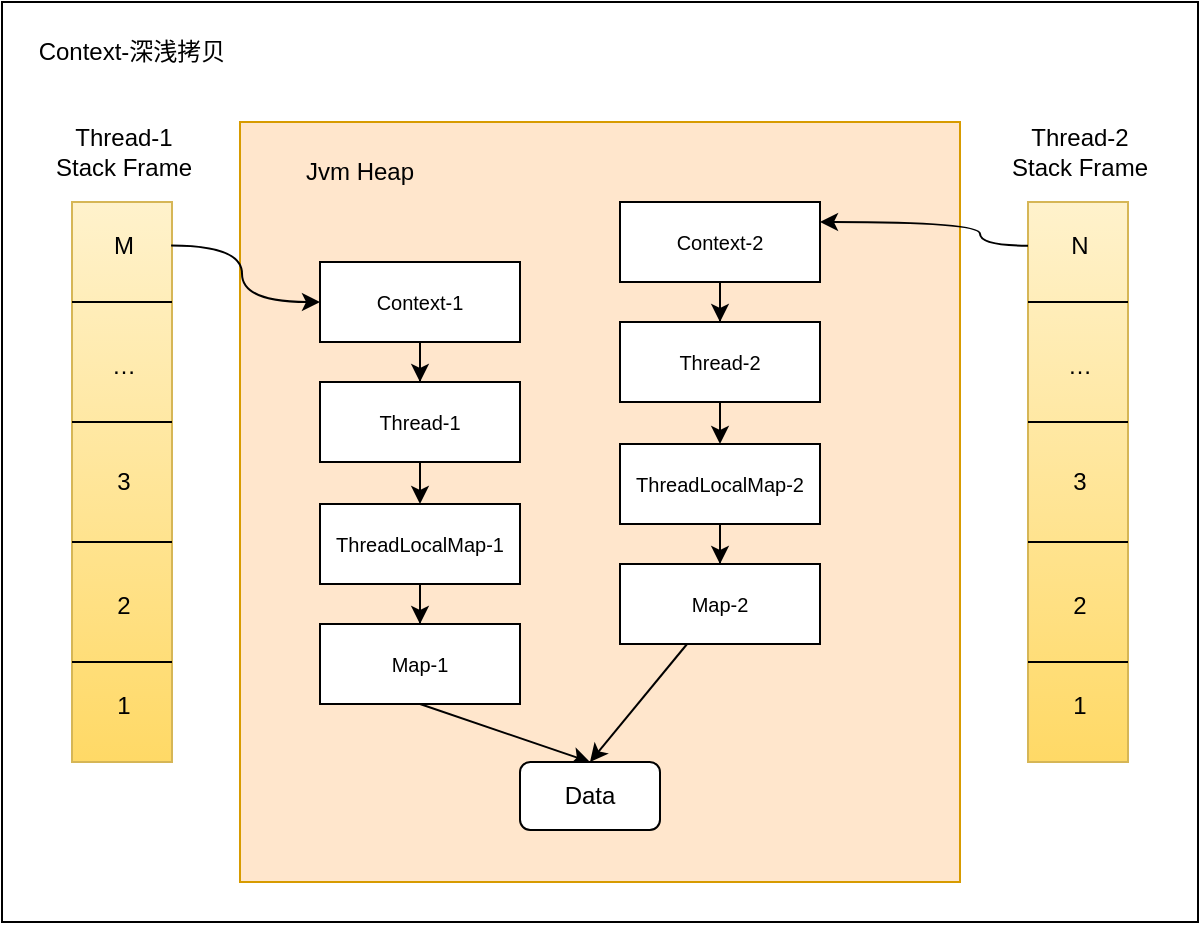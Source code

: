 <mxfile version="24.4.13" type="github">
  <diagram name="第 1 页" id="g26ovN0Hiqw2VFIlpo5D">
    <mxGraphModel dx="1195" dy="584" grid="1" gridSize="10" guides="1" tooltips="1" connect="1" arrows="1" fold="1" page="1" pageScale="1" pageWidth="1169" pageHeight="827" math="0" shadow="0">
      <root>
        <mxCell id="0" />
        <mxCell id="1" parent="0" />
        <mxCell id="PCZND6x2Az523Irm6-EB-130" value="" style="rounded=0;whiteSpace=wrap;html=1;" vertex="1" parent="1">
          <mxGeometry x="71" y="140" width="598" height="460" as="geometry" />
        </mxCell>
        <mxCell id="PCZND6x2Az523Irm6-EB-6" value="" style="rounded=0;whiteSpace=wrap;html=1;fillColor=#ffe6cc;strokeColor=#d79b00;" vertex="1" parent="1">
          <mxGeometry x="190" y="200" width="360" height="380" as="geometry" />
        </mxCell>
        <mxCell id="PCZND6x2Az523Irm6-EB-74" value="" style="group" vertex="1" connectable="0" parent="1">
          <mxGeometry x="95" y="200" width="74" height="320" as="geometry" />
        </mxCell>
        <mxCell id="PCZND6x2Az523Irm6-EB-29" value="" style="group" vertex="1" connectable="0" parent="PCZND6x2Az523Irm6-EB-74">
          <mxGeometry x="7" y="40" width="60" height="280" as="geometry" />
        </mxCell>
        <mxCell id="PCZND6x2Az523Irm6-EB-30" value="" style="rounded=0;whiteSpace=wrap;html=1;fillColor=#fff2cc;strokeColor=#d6b656;gradientColor=#ffd966;" vertex="1" parent="PCZND6x2Az523Irm6-EB-29">
          <mxGeometry x="4" width="50" height="280" as="geometry" />
        </mxCell>
        <mxCell id="PCZND6x2Az523Irm6-EB-31" value="" style="endArrow=none;html=1;rounded=0;entryX=1;entryY=0.607;entryDx=0;entryDy=0;entryPerimeter=0;" edge="1" parent="PCZND6x2Az523Irm6-EB-29" target="PCZND6x2Az523Irm6-EB-30">
          <mxGeometry width="50" height="50" relative="1" as="geometry">
            <mxPoint x="4" y="170" as="sourcePoint" />
            <mxPoint x="4" y="120" as="targetPoint" />
          </mxGeometry>
        </mxCell>
        <mxCell id="PCZND6x2Az523Irm6-EB-32" value="" style="endArrow=none;html=1;rounded=0;entryX=1;entryY=0.607;entryDx=0;entryDy=0;entryPerimeter=0;" edge="1" parent="PCZND6x2Az523Irm6-EB-29">
          <mxGeometry width="50" height="50" relative="1" as="geometry">
            <mxPoint x="4" y="230" as="sourcePoint" />
            <mxPoint x="54" y="230" as="targetPoint" />
          </mxGeometry>
        </mxCell>
        <mxCell id="PCZND6x2Az523Irm6-EB-33" value="" style="endArrow=none;html=1;rounded=0;entryX=1;entryY=0.607;entryDx=0;entryDy=0;entryPerimeter=0;" edge="1" parent="PCZND6x2Az523Irm6-EB-29">
          <mxGeometry width="50" height="50" relative="1" as="geometry">
            <mxPoint x="4" y="110" as="sourcePoint" />
            <mxPoint x="54" y="110" as="targetPoint" />
          </mxGeometry>
        </mxCell>
        <mxCell id="PCZND6x2Az523Irm6-EB-34" value="" style="endArrow=none;html=1;rounded=0;entryX=1;entryY=0.607;entryDx=0;entryDy=0;entryPerimeter=0;" edge="1" parent="PCZND6x2Az523Irm6-EB-29">
          <mxGeometry width="50" height="50" relative="1" as="geometry">
            <mxPoint x="4" y="50" as="sourcePoint" />
            <mxPoint x="54" y="50" as="targetPoint" />
          </mxGeometry>
        </mxCell>
        <mxCell id="PCZND6x2Az523Irm6-EB-35" value="1" style="text;html=1;align=center;verticalAlign=middle;whiteSpace=wrap;rounded=0;" vertex="1" parent="PCZND6x2Az523Irm6-EB-29">
          <mxGeometry y="237" width="60" height="30" as="geometry" />
        </mxCell>
        <mxCell id="PCZND6x2Az523Irm6-EB-36" value="2" style="text;html=1;align=center;verticalAlign=middle;whiteSpace=wrap;rounded=0;" vertex="1" parent="PCZND6x2Az523Irm6-EB-29">
          <mxGeometry y="187" width="60" height="30" as="geometry" />
        </mxCell>
        <mxCell id="PCZND6x2Az523Irm6-EB-37" value="…" style="text;html=1;align=center;verticalAlign=middle;whiteSpace=wrap;rounded=0;" vertex="1" parent="PCZND6x2Az523Irm6-EB-29">
          <mxGeometry y="67" width="60" height="30" as="geometry" />
        </mxCell>
        <mxCell id="PCZND6x2Az523Irm6-EB-38" value="3" style="text;html=1;align=center;verticalAlign=middle;whiteSpace=wrap;rounded=0;" vertex="1" parent="PCZND6x2Az523Irm6-EB-29">
          <mxGeometry y="125" width="60" height="30" as="geometry" />
        </mxCell>
        <mxCell id="PCZND6x2Az523Irm6-EB-39" value="M" style="text;html=1;align=center;verticalAlign=middle;whiteSpace=wrap;rounded=0;" vertex="1" parent="PCZND6x2Az523Irm6-EB-29">
          <mxGeometry x="10" y="7" width="40" height="30" as="geometry" />
        </mxCell>
        <mxCell id="PCZND6x2Az523Irm6-EB-63" value="&lt;div&gt;Thread-1&lt;/div&gt;&lt;div&gt;Stack Frame&lt;br&gt;&lt;/div&gt;" style="text;html=1;align=center;verticalAlign=middle;whiteSpace=wrap;rounded=0;" vertex="1" parent="PCZND6x2Az523Irm6-EB-74">
          <mxGeometry width="74" height="30" as="geometry" />
        </mxCell>
        <mxCell id="PCZND6x2Az523Irm6-EB-75" value="" style="group" vertex="1" connectable="0" parent="1">
          <mxGeometry x="573" y="200" width="74" height="320" as="geometry" />
        </mxCell>
        <mxCell id="PCZND6x2Az523Irm6-EB-28" value="" style="group" vertex="1" connectable="0" parent="PCZND6x2Az523Irm6-EB-75">
          <mxGeometry x="7" y="40" width="60" height="280" as="geometry" />
        </mxCell>
        <mxCell id="PCZND6x2Az523Irm6-EB-7" value="" style="rounded=0;whiteSpace=wrap;html=1;fillColor=#fff2cc;gradientColor=#ffd966;strokeColor=#d6b656;" vertex="1" parent="PCZND6x2Az523Irm6-EB-28">
          <mxGeometry x="4" width="50" height="280" as="geometry" />
        </mxCell>
        <mxCell id="PCZND6x2Az523Irm6-EB-9" value="" style="endArrow=none;html=1;rounded=0;entryX=1;entryY=0.607;entryDx=0;entryDy=0;entryPerimeter=0;" edge="1" parent="PCZND6x2Az523Irm6-EB-28" target="PCZND6x2Az523Irm6-EB-7">
          <mxGeometry width="50" height="50" relative="1" as="geometry">
            <mxPoint x="4" y="170" as="sourcePoint" />
            <mxPoint x="4" y="120" as="targetPoint" />
          </mxGeometry>
        </mxCell>
        <mxCell id="PCZND6x2Az523Irm6-EB-10" value="" style="endArrow=none;html=1;rounded=0;entryX=1;entryY=0.607;entryDx=0;entryDy=0;entryPerimeter=0;" edge="1" parent="PCZND6x2Az523Irm6-EB-28">
          <mxGeometry width="50" height="50" relative="1" as="geometry">
            <mxPoint x="4" y="230" as="sourcePoint" />
            <mxPoint x="54" y="230" as="targetPoint" />
          </mxGeometry>
        </mxCell>
        <mxCell id="PCZND6x2Az523Irm6-EB-11" value="" style="endArrow=none;html=1;rounded=0;entryX=1;entryY=0.607;entryDx=0;entryDy=0;entryPerimeter=0;" edge="1" parent="PCZND6x2Az523Irm6-EB-28">
          <mxGeometry width="50" height="50" relative="1" as="geometry">
            <mxPoint x="4" y="110" as="sourcePoint" />
            <mxPoint x="54" y="110" as="targetPoint" />
          </mxGeometry>
        </mxCell>
        <mxCell id="PCZND6x2Az523Irm6-EB-12" value="" style="endArrow=none;html=1;rounded=0;entryX=1;entryY=0.607;entryDx=0;entryDy=0;entryPerimeter=0;" edge="1" parent="PCZND6x2Az523Irm6-EB-28">
          <mxGeometry width="50" height="50" relative="1" as="geometry">
            <mxPoint x="4" y="50" as="sourcePoint" />
            <mxPoint x="54" y="50" as="targetPoint" />
          </mxGeometry>
        </mxCell>
        <mxCell id="PCZND6x2Az523Irm6-EB-13" value="1" style="text;html=1;align=center;verticalAlign=middle;whiteSpace=wrap;rounded=0;" vertex="1" parent="PCZND6x2Az523Irm6-EB-28">
          <mxGeometry y="237" width="60" height="30" as="geometry" />
        </mxCell>
        <mxCell id="PCZND6x2Az523Irm6-EB-14" value="2" style="text;html=1;align=center;verticalAlign=middle;whiteSpace=wrap;rounded=0;" vertex="1" parent="PCZND6x2Az523Irm6-EB-28">
          <mxGeometry y="187" width="60" height="30" as="geometry" />
        </mxCell>
        <mxCell id="PCZND6x2Az523Irm6-EB-15" value="…" style="text;html=1;align=center;verticalAlign=middle;whiteSpace=wrap;rounded=0;" vertex="1" parent="PCZND6x2Az523Irm6-EB-28">
          <mxGeometry y="67" width="60" height="30" as="geometry" />
        </mxCell>
        <mxCell id="PCZND6x2Az523Irm6-EB-16" value="3" style="text;html=1;align=center;verticalAlign=middle;whiteSpace=wrap;rounded=0;" vertex="1" parent="PCZND6x2Az523Irm6-EB-28">
          <mxGeometry y="125" width="60" height="30" as="geometry" />
        </mxCell>
        <mxCell id="PCZND6x2Az523Irm6-EB-17" value="N " style="text;html=1;align=center;verticalAlign=middle;whiteSpace=wrap;rounded=0;" vertex="1" parent="PCZND6x2Az523Irm6-EB-28">
          <mxGeometry x="10" y="7" width="40" height="30" as="geometry" />
        </mxCell>
        <mxCell id="PCZND6x2Az523Irm6-EB-40" value="&lt;div&gt;Thread-2&lt;/div&gt;&lt;div&gt;Stack Frame&lt;br&gt;&lt;/div&gt;" style="text;html=1;align=center;verticalAlign=middle;whiteSpace=wrap;rounded=0;" vertex="1" parent="PCZND6x2Az523Irm6-EB-75">
          <mxGeometry width="74" height="30" as="geometry" />
        </mxCell>
        <mxCell id="PCZND6x2Az523Irm6-EB-115" style="edgeStyle=orthogonalEdgeStyle;rounded=0;orthogonalLoop=1;jettySize=auto;html=1;entryX=0.5;entryY=0;entryDx=0;entryDy=0;" edge="1" parent="1" source="PCZND6x2Az523Irm6-EB-80" target="PCZND6x2Az523Irm6-EB-109">
          <mxGeometry relative="1" as="geometry" />
        </mxCell>
        <mxCell id="PCZND6x2Az523Irm6-EB-80" value="Context-1" style="rounded=0;whiteSpace=wrap;html=1;fontSize=10;" vertex="1" parent="1">
          <mxGeometry x="230" y="270" width="100" height="40" as="geometry" />
        </mxCell>
        <mxCell id="PCZND6x2Az523Irm6-EB-119" style="edgeStyle=orthogonalEdgeStyle;rounded=0;orthogonalLoop=1;jettySize=auto;html=1;entryX=0.5;entryY=0;entryDx=0;entryDy=0;" edge="1" parent="1" source="PCZND6x2Az523Irm6-EB-81" target="PCZND6x2Az523Irm6-EB-111">
          <mxGeometry relative="1" as="geometry" />
        </mxCell>
        <mxCell id="PCZND6x2Az523Irm6-EB-81" value="Context-2" style="rounded=0;whiteSpace=wrap;html=1;fontSize=10;" vertex="1" parent="1">
          <mxGeometry x="380" y="240" width="100" height="40" as="geometry" />
        </mxCell>
        <mxCell id="PCZND6x2Az523Irm6-EB-117" style="edgeStyle=orthogonalEdgeStyle;rounded=0;orthogonalLoop=1;jettySize=auto;html=1;entryX=0.5;entryY=0;entryDx=0;entryDy=0;" edge="1" parent="1" source="PCZND6x2Az523Irm6-EB-87" target="PCZND6x2Az523Irm6-EB-91">
          <mxGeometry relative="1" as="geometry" />
        </mxCell>
        <mxCell id="PCZND6x2Az523Irm6-EB-87" value="ThreadLocalMap-1" style="whiteSpace=wrap;html=1;rounded=0;fontSize=10;" vertex="1" parent="1">
          <mxGeometry x="230" y="391" width="100" height="40" as="geometry" />
        </mxCell>
        <mxCell id="PCZND6x2Az523Irm6-EB-105" style="edgeStyle=orthogonalEdgeStyle;rounded=0;orthogonalLoop=1;jettySize=auto;html=1;entryX=0.5;entryY=0;entryDx=0;entryDy=0;" edge="1" parent="1" target="PCZND6x2Az523Irm6-EB-92">
          <mxGeometry relative="1" as="geometry">
            <mxPoint x="439.966" y="425" as="sourcePoint" />
          </mxGeometry>
        </mxCell>
        <mxCell id="PCZND6x2Az523Irm6-EB-121" style="edgeStyle=orthogonalEdgeStyle;rounded=0;orthogonalLoop=1;jettySize=auto;html=1;" edge="1" parent="1" source="PCZND6x2Az523Irm6-EB-89" target="PCZND6x2Az523Irm6-EB-92">
          <mxGeometry relative="1" as="geometry" />
        </mxCell>
        <mxCell id="PCZND6x2Az523Irm6-EB-89" value="ThreadLocalMap-2" style="whiteSpace=wrap;html=1;rounded=0;fontSize=10;" vertex="1" parent="1">
          <mxGeometry x="380" y="361" width="100" height="40" as="geometry" />
        </mxCell>
        <mxCell id="PCZND6x2Az523Irm6-EB-118" style="rounded=0;orthogonalLoop=1;jettySize=auto;html=1;entryX=0.5;entryY=0;entryDx=0;entryDy=0;exitX=0.5;exitY=1;exitDx=0;exitDy=0;" edge="1" parent="1" source="PCZND6x2Az523Irm6-EB-91" target="PCZND6x2Az523Irm6-EB-93">
          <mxGeometry relative="1" as="geometry" />
        </mxCell>
        <mxCell id="PCZND6x2Az523Irm6-EB-91" value="Map-1" style="whiteSpace=wrap;html=1;rounded=0;fontSize=10;" vertex="1" parent="1">
          <mxGeometry x="230" y="451" width="100" height="40" as="geometry" />
        </mxCell>
        <mxCell id="PCZND6x2Az523Irm6-EB-122" style="rounded=0;orthogonalLoop=1;jettySize=auto;html=1;entryX=0.5;entryY=0;entryDx=0;entryDy=0;" edge="1" parent="1" source="PCZND6x2Az523Irm6-EB-92" target="PCZND6x2Az523Irm6-EB-93">
          <mxGeometry relative="1" as="geometry" />
        </mxCell>
        <mxCell id="PCZND6x2Az523Irm6-EB-92" value="Map-2" style="whiteSpace=wrap;html=1;rounded=0;fontSize=10;" vertex="1" parent="1">
          <mxGeometry x="380" y="421" width="100" height="40" as="geometry" />
        </mxCell>
        <mxCell id="PCZND6x2Az523Irm6-EB-93" value="Data" style="rounded=1;whiteSpace=wrap;html=1;" vertex="1" parent="1">
          <mxGeometry x="330" y="520" width="70" height="34" as="geometry" />
        </mxCell>
        <mxCell id="PCZND6x2Az523Irm6-EB-103" value="Jvm Heap" style="text;html=1;align=center;verticalAlign=middle;whiteSpace=wrap;rounded=0;" vertex="1" parent="1">
          <mxGeometry x="220" y="210" width="60" height="30" as="geometry" />
        </mxCell>
        <mxCell id="PCZND6x2Az523Irm6-EB-116" style="edgeStyle=orthogonalEdgeStyle;rounded=0;orthogonalLoop=1;jettySize=auto;html=1;entryX=0.5;entryY=0;entryDx=0;entryDy=0;" edge="1" parent="1" source="PCZND6x2Az523Irm6-EB-109" target="PCZND6x2Az523Irm6-EB-87">
          <mxGeometry relative="1" as="geometry" />
        </mxCell>
        <mxCell id="PCZND6x2Az523Irm6-EB-109" value="Thread-1" style="whiteSpace=wrap;html=1;rounded=0;fontSize=10;" vertex="1" parent="1">
          <mxGeometry x="230" y="330" width="100" height="40" as="geometry" />
        </mxCell>
        <mxCell id="PCZND6x2Az523Irm6-EB-120" style="edgeStyle=orthogonalEdgeStyle;rounded=0;orthogonalLoop=1;jettySize=auto;html=1;" edge="1" parent="1" source="PCZND6x2Az523Irm6-EB-111" target="PCZND6x2Az523Irm6-EB-89">
          <mxGeometry relative="1" as="geometry" />
        </mxCell>
        <mxCell id="PCZND6x2Az523Irm6-EB-111" value="Thread-2" style="whiteSpace=wrap;html=1;rounded=0;fontSize=10;" vertex="1" parent="1">
          <mxGeometry x="380" y="300" width="100" height="40" as="geometry" />
        </mxCell>
        <mxCell id="PCZND6x2Az523Irm6-EB-123" style="edgeStyle=orthogonalEdgeStyle;rounded=0;orthogonalLoop=1;jettySize=auto;html=1;entryX=0;entryY=0.5;entryDx=0;entryDy=0;curved=1;exitX=1.089;exitY=0.49;exitDx=0;exitDy=0;exitPerimeter=0;" edge="1" parent="1" source="PCZND6x2Az523Irm6-EB-39" target="PCZND6x2Az523Irm6-EB-80">
          <mxGeometry relative="1" as="geometry" />
        </mxCell>
        <mxCell id="PCZND6x2Az523Irm6-EB-129" style="edgeStyle=orthogonalEdgeStyle;rounded=0;orthogonalLoop=1;jettySize=auto;html=1;entryX=1;entryY=0.25;entryDx=0;entryDy=0;curved=1;exitX=0;exitY=0.078;exitDx=0;exitDy=0;exitPerimeter=0;" edge="1" parent="1" source="PCZND6x2Az523Irm6-EB-7" target="PCZND6x2Az523Irm6-EB-81">
          <mxGeometry relative="1" as="geometry">
            <Array as="points">
              <mxPoint x="560" y="262" />
              <mxPoint x="560" y="250" />
            </Array>
          </mxGeometry>
        </mxCell>
        <mxCell id="PCZND6x2Az523Irm6-EB-135" value="Context-深浅拷贝" style="text;html=1;align=center;verticalAlign=middle;whiteSpace=wrap;rounded=0;" vertex="1" parent="1">
          <mxGeometry x="82" y="150" width="108" height="30" as="geometry" />
        </mxCell>
      </root>
    </mxGraphModel>
  </diagram>
</mxfile>
